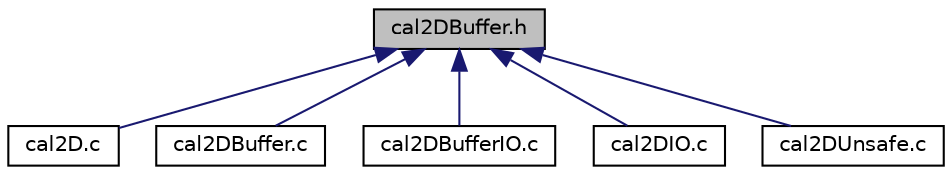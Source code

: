 digraph "cal2DBuffer.h"
{
  edge [fontname="Helvetica",fontsize="10",labelfontname="Helvetica",labelfontsize="10"];
  node [fontname="Helvetica",fontsize="10",shape=record];
  Node1 [label="cal2DBuffer.h",height=0.2,width=0.4,color="black", fillcolor="grey75", style="filled" fontcolor="black"];
  Node1 -> Node2 [dir="back",color="midnightblue",fontsize="10",style="solid",fontname="Helvetica"];
  Node2 [label="cal2D.c",height=0.2,width=0.4,color="black", fillcolor="white", style="filled",URL="$cal2_d_8c.html"];
  Node1 -> Node3 [dir="back",color="midnightblue",fontsize="10",style="solid",fontname="Helvetica"];
  Node3 [label="cal2DBuffer.c",height=0.2,width=0.4,color="black", fillcolor="white", style="filled",URL="$cal2_d_buffer_8c.html"];
  Node1 -> Node4 [dir="back",color="midnightblue",fontsize="10",style="solid",fontname="Helvetica"];
  Node4 [label="cal2DBufferIO.c",height=0.2,width=0.4,color="black", fillcolor="white", style="filled",URL="$cal2_d_buffer_i_o_8c.html"];
  Node1 -> Node5 [dir="back",color="midnightblue",fontsize="10",style="solid",fontname="Helvetica"];
  Node5 [label="cal2DIO.c",height=0.2,width=0.4,color="black", fillcolor="white", style="filled",URL="$cal2_d_i_o_8c.html"];
  Node1 -> Node6 [dir="back",color="midnightblue",fontsize="10",style="solid",fontname="Helvetica"];
  Node6 [label="cal2DUnsafe.c",height=0.2,width=0.4,color="black", fillcolor="white", style="filled",URL="$cal2_d_unsafe_8c.html"];
}
